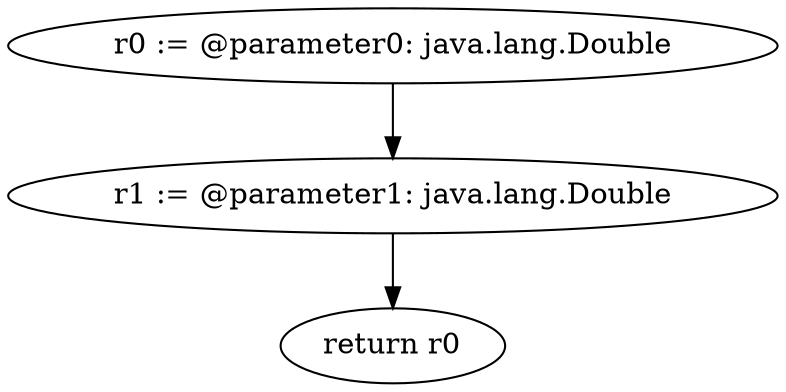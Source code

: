 digraph "unitGraph" {
    "r0 := @parameter0: java.lang.Double"
    "r1 := @parameter1: java.lang.Double"
    "return r0"
    "r0 := @parameter0: java.lang.Double"->"r1 := @parameter1: java.lang.Double";
    "r1 := @parameter1: java.lang.Double"->"return r0";
}
